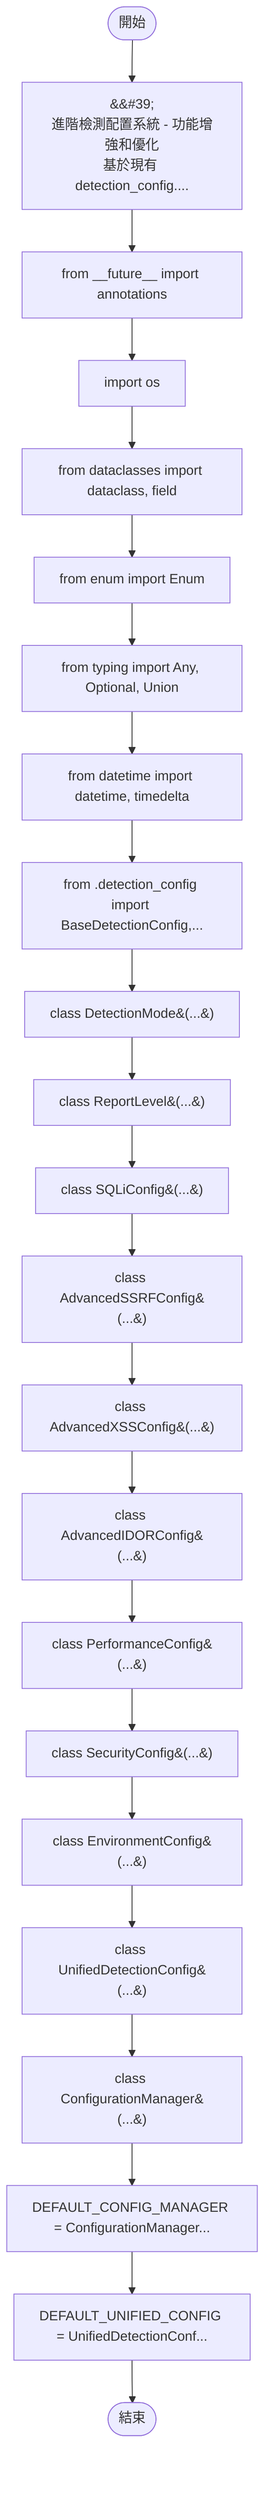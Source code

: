 flowchart TB
    n1([開始])
    n2([結束])
    n3[&amp;&#35;39;\n進階檢測配置系統 - 功能增強和優化\n基於現有 detection_config....]
    n4[from __future__ import annotations]
    n5[import os]
    n6[from dataclasses import dataclass, field]
    n7[from enum import Enum]
    n8[from typing import Any, Optional, Union]
    n9[from datetime import datetime, timedelta]
    n10[from .detection_config import BaseDetectionConfig,...]
    n11[class DetectionMode&#40;...&#41;]
    n12[class ReportLevel&#40;...&#41;]
    n13[class SQLiConfig&#40;...&#41;]
    n14[class AdvancedSSRFConfig&#40;...&#41;]
    n15[class AdvancedXSSConfig&#40;...&#41;]
    n16[class AdvancedIDORConfig&#40;...&#41;]
    n17[class PerformanceConfig&#40;...&#41;]
    n18[class SecurityConfig&#40;...&#41;]
    n19[class EnvironmentConfig&#40;...&#41;]
    n20[class UnifiedDetectionConfig&#40;...&#41;]
    n21[class ConfigurationManager&#40;...&#41;]
    n22[DEFAULT_CONFIG_MANAGER = ConfigurationManager...]
    n23[DEFAULT_UNIFIED_CONFIG = UnifiedDetectionConf...]
    n1 --> n3
    n3 --> n4
    n4 --> n5
    n5 --> n6
    n6 --> n7
    n7 --> n8
    n8 --> n9
    n9 --> n10
    n10 --> n11
    n11 --> n12
    n12 --> n13
    n13 --> n14
    n14 --> n15
    n15 --> n16
    n16 --> n17
    n17 --> n18
    n18 --> n19
    n19 --> n20
    n20 --> n21
    n21 --> n22
    n22 --> n23
    n23 --> n2